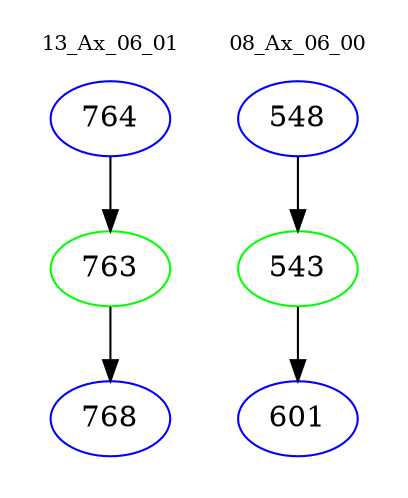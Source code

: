 digraph{
subgraph cluster_0 {
color = white
label = "13_Ax_06_01";
fontsize=10;
T0_764 [label="764", color="blue"]
T0_764 -> T0_763 [color="black"]
T0_763 [label="763", color="green"]
T0_763 -> T0_768 [color="black"]
T0_768 [label="768", color="blue"]
}
subgraph cluster_1 {
color = white
label = "08_Ax_06_00";
fontsize=10;
T1_548 [label="548", color="blue"]
T1_548 -> T1_543 [color="black"]
T1_543 [label="543", color="green"]
T1_543 -> T1_601 [color="black"]
T1_601 [label="601", color="blue"]
}
}
